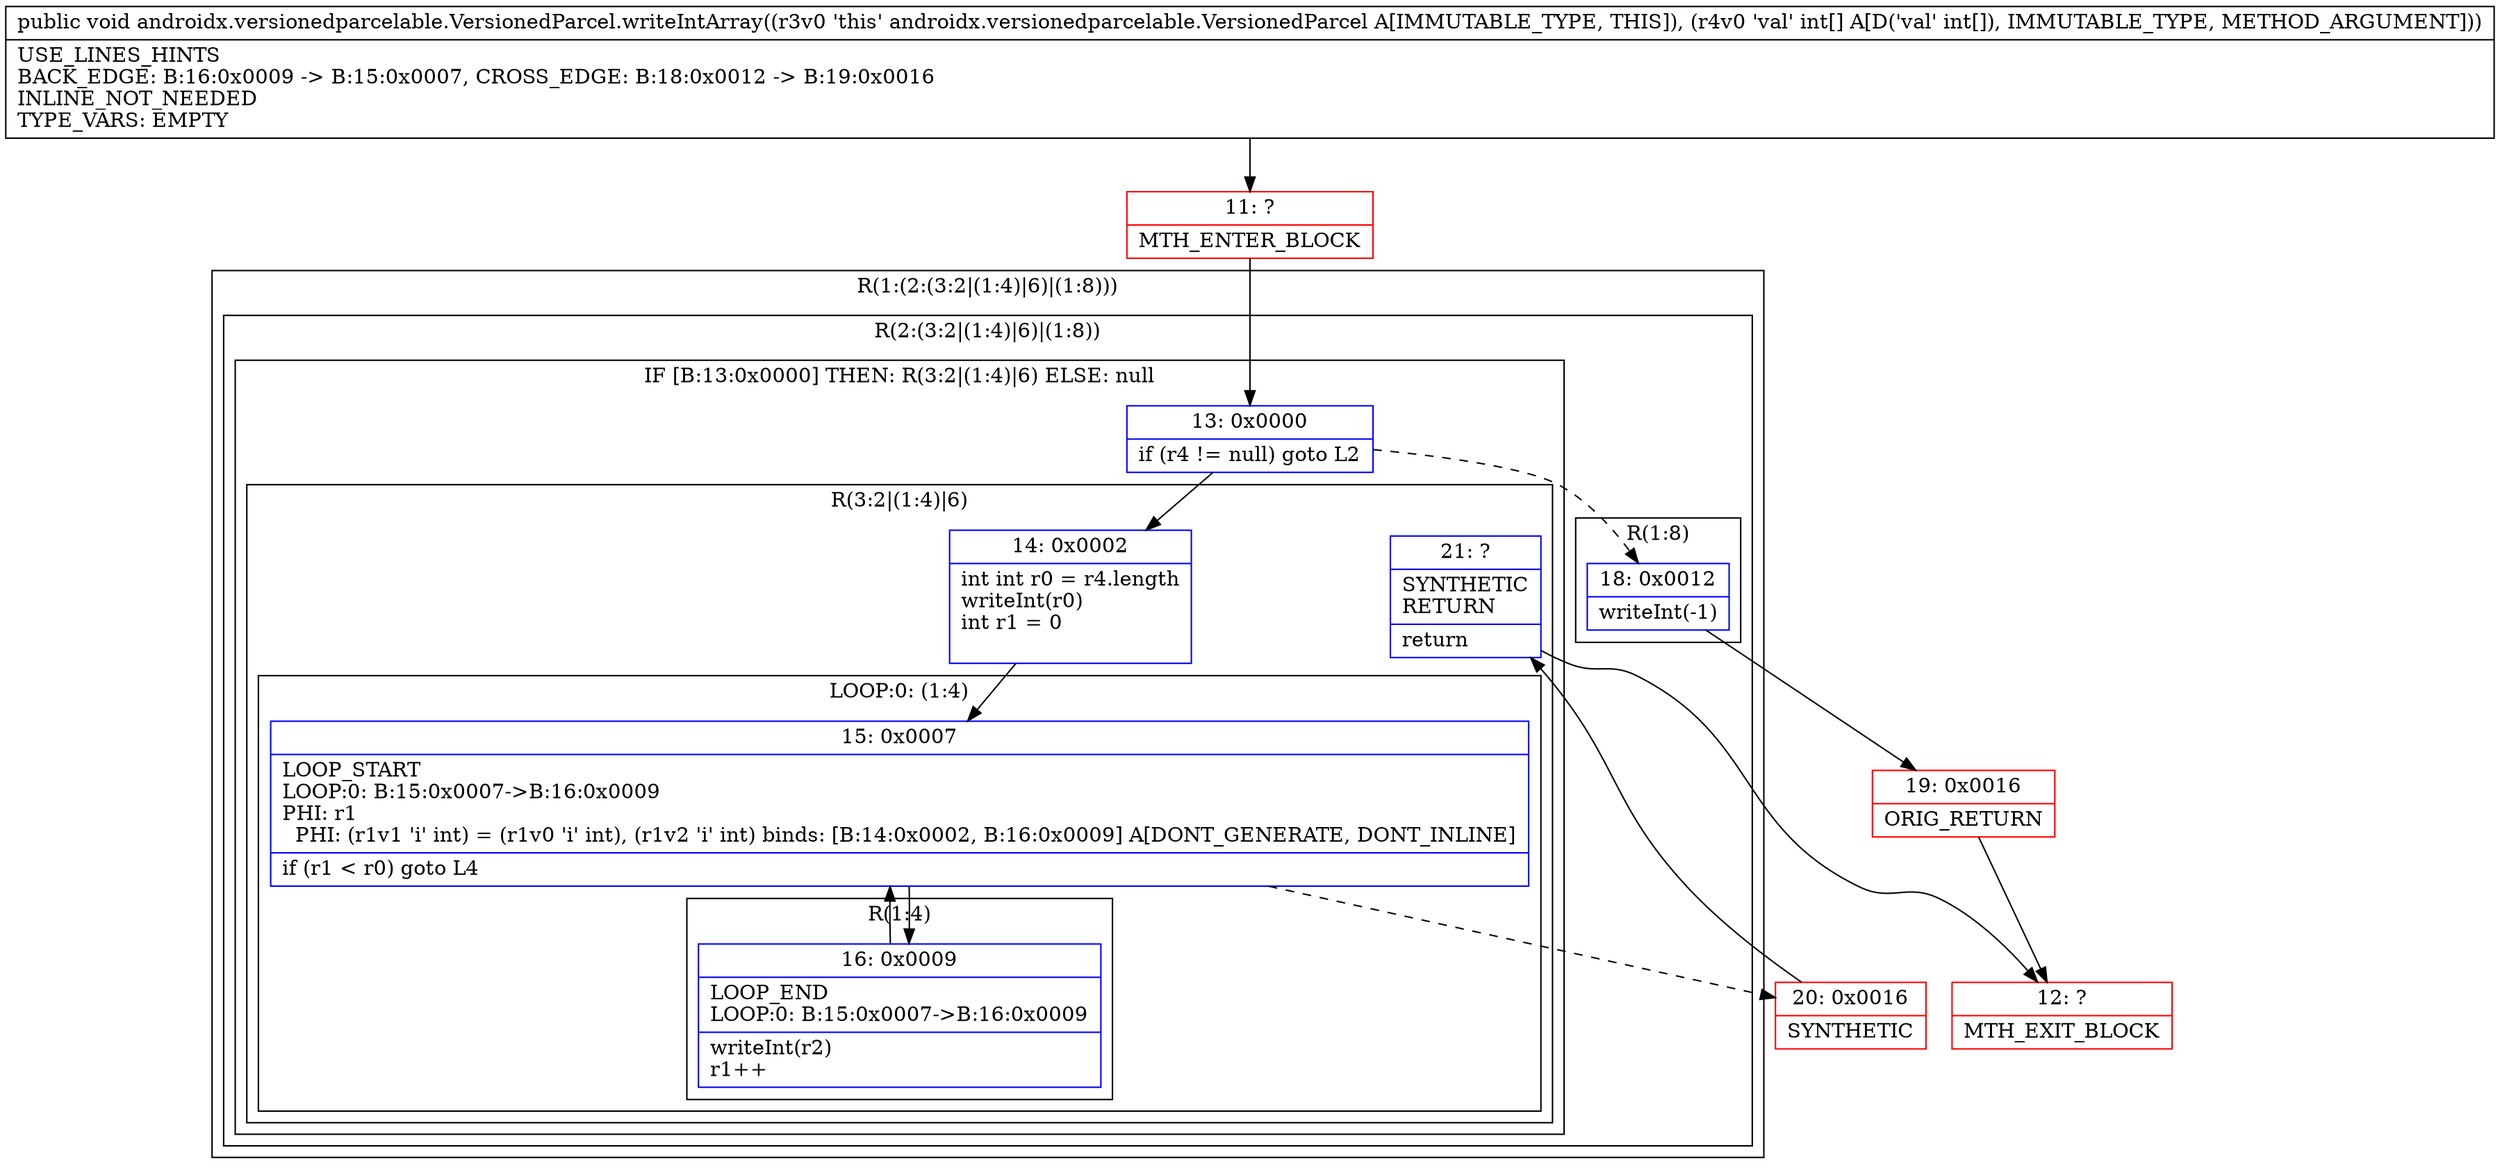 digraph "CFG forandroidx.versionedparcelable.VersionedParcel.writeIntArray([I)V" {
subgraph cluster_Region_766836790 {
label = "R(1:(2:(3:2|(1:4)|6)|(1:8)))";
node [shape=record,color=blue];
subgraph cluster_Region_669156672 {
label = "R(2:(3:2|(1:4)|6)|(1:8))";
node [shape=record,color=blue];
subgraph cluster_IfRegion_1005007036 {
label = "IF [B:13:0x0000] THEN: R(3:2|(1:4)|6) ELSE: null";
node [shape=record,color=blue];
Node_13 [shape=record,label="{13\:\ 0x0000|if (r4 != null) goto L2\l}"];
subgraph cluster_Region_1299007259 {
label = "R(3:2|(1:4)|6)";
node [shape=record,color=blue];
Node_14 [shape=record,label="{14\:\ 0x0002|int int r0 = r4.length\lwriteInt(r0)\lint r1 = 0\l\l}"];
subgraph cluster_LoopRegion_739556533 {
label = "LOOP:0: (1:4)";
node [shape=record,color=blue];
Node_15 [shape=record,label="{15\:\ 0x0007|LOOP_START\lLOOP:0: B:15:0x0007\-\>B:16:0x0009\lPHI: r1 \l  PHI: (r1v1 'i' int) = (r1v0 'i' int), (r1v2 'i' int) binds: [B:14:0x0002, B:16:0x0009] A[DONT_GENERATE, DONT_INLINE]\l|if (r1 \< r0) goto L4\l}"];
subgraph cluster_Region_393830399 {
label = "R(1:4)";
node [shape=record,color=blue];
Node_16 [shape=record,label="{16\:\ 0x0009|LOOP_END\lLOOP:0: B:15:0x0007\-\>B:16:0x0009\l|writeInt(r2)\lr1++\l}"];
}
}
Node_21 [shape=record,label="{21\:\ ?|SYNTHETIC\lRETURN\l|return\l}"];
}
}
subgraph cluster_Region_690335153 {
label = "R(1:8)";
node [shape=record,color=blue];
Node_18 [shape=record,label="{18\:\ 0x0012|writeInt(\-1)\l}"];
}
}
}
Node_11 [shape=record,color=red,label="{11\:\ ?|MTH_ENTER_BLOCK\l}"];
Node_20 [shape=record,color=red,label="{20\:\ 0x0016|SYNTHETIC\l}"];
Node_12 [shape=record,color=red,label="{12\:\ ?|MTH_EXIT_BLOCK\l}"];
Node_19 [shape=record,color=red,label="{19\:\ 0x0016|ORIG_RETURN\l}"];
MethodNode[shape=record,label="{public void androidx.versionedparcelable.VersionedParcel.writeIntArray((r3v0 'this' androidx.versionedparcelable.VersionedParcel A[IMMUTABLE_TYPE, THIS]), (r4v0 'val' int[] A[D('val' int[]), IMMUTABLE_TYPE, METHOD_ARGUMENT]))  | USE_LINES_HINTS\lBACK_EDGE: B:16:0x0009 \-\> B:15:0x0007, CROSS_EDGE: B:18:0x0012 \-\> B:19:0x0016\lINLINE_NOT_NEEDED\lTYPE_VARS: EMPTY\l}"];
MethodNode -> Node_11;Node_13 -> Node_14;
Node_13 -> Node_18[style=dashed];
Node_14 -> Node_15;
Node_15 -> Node_16;
Node_15 -> Node_20[style=dashed];
Node_16 -> Node_15;
Node_21 -> Node_12;
Node_18 -> Node_19;
Node_11 -> Node_13;
Node_20 -> Node_21;
Node_19 -> Node_12;
}

